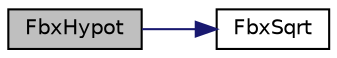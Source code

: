 digraph "FbxHypot"
{
  edge [fontname="Helvetica",fontsize="10",labelfontname="Helvetica",labelfontsize="10"];
  node [fontname="Helvetica",fontsize="10",shape=record];
  rankdir="LR";
  Node148 [label="FbxHypot",height=0.2,width=0.4,color="black", fillcolor="grey75", style="filled", fontcolor="black"];
  Node148 -> Node149 [color="midnightblue",fontsize="10",style="solid",fontname="Helvetica"];
  Node149 [label="FbxSqrt",height=0.2,width=0.4,color="black", fillcolor="white", style="filled",URL="$fbxmath_8h.html#a5deacfc7a4a2a34b42558f937787d132"];
}

